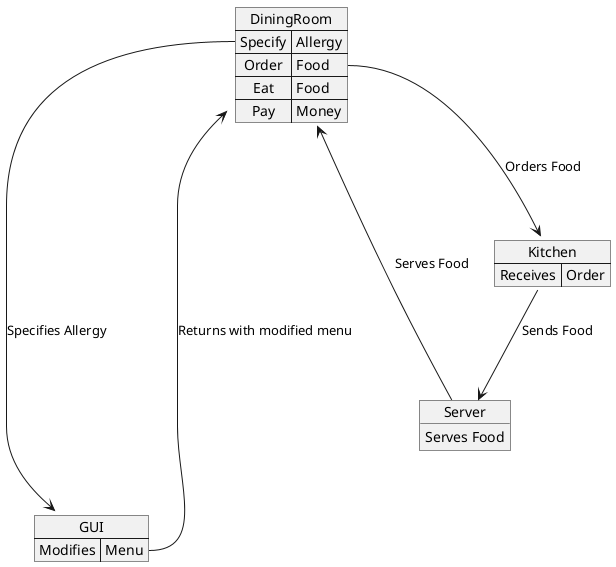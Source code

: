 @startuml
'https://plantuml.com/object-diagram

Map DiningRoom{
Specify=>Allergy
Order=>Food
Eat=>Food
Pay => Money
}

Map GUI{
Modifies=>Menu
}

map Kitchen{
Receives => Order
}

object Server{
Serves Food
}

DiningRoom::Specify -----> GUI : Specifies Allergy
GUI::Modifies ---> DiningRoom:Returns with modified menu
DiningRoom::Order --> Kitchen : Orders Food
Kitchen --> Server:Sends Food
Server ----> DiningRoom:Serves Food
@enduml